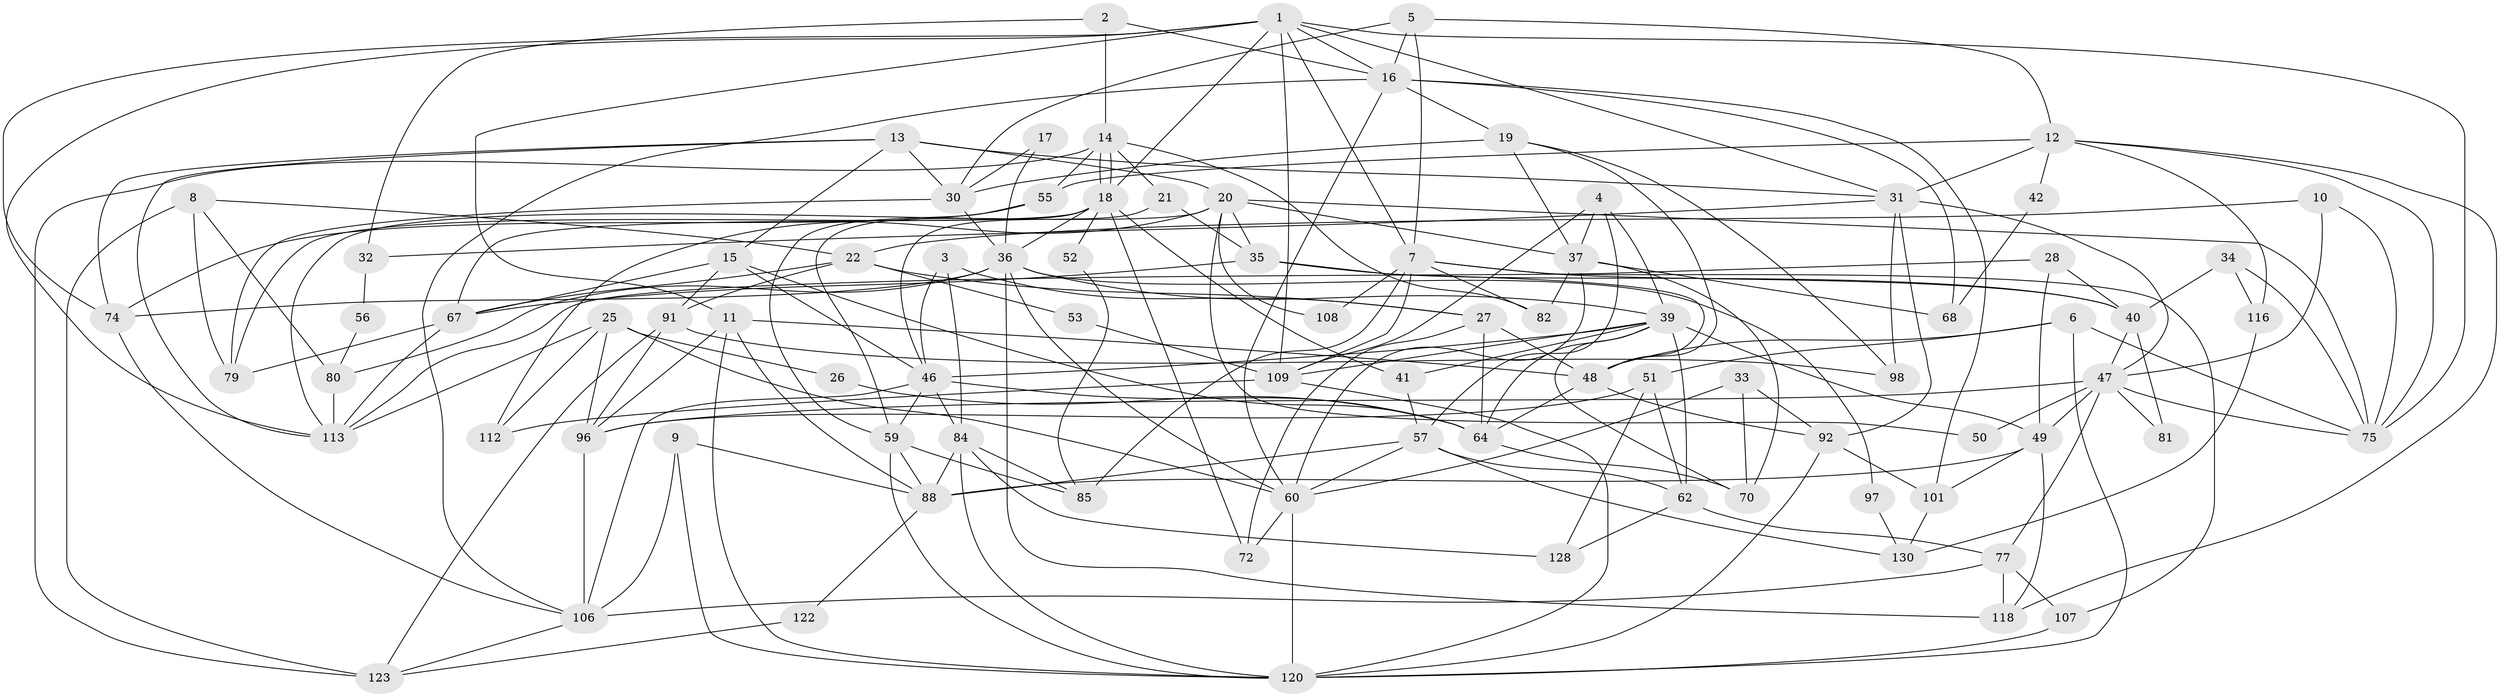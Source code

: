 // Generated by graph-tools (version 1.1) at 2025/52/02/27/25 19:52:02]
// undirected, 86 vertices, 210 edges
graph export_dot {
graph [start="1"]
  node [color=gray90,style=filled];
  1 [super="+58"];
  2;
  3;
  4 [super="+117"];
  5 [super="+61"];
  6;
  7 [super="+104"];
  8 [super="+24"];
  9;
  10;
  11 [super="+23"];
  12 [super="+45"];
  13 [super="+69"];
  14 [super="+102"];
  15 [super="+29"];
  16 [super="+115"];
  17;
  18 [super="+110"];
  19 [super="+73"];
  20 [super="+44"];
  21 [super="+38"];
  22 [super="+125"];
  25 [super="+66"];
  26;
  27 [super="+93"];
  28;
  30 [super="+65"];
  31 [super="+76"];
  32;
  33;
  34;
  35;
  36 [super="+94"];
  37 [super="+54"];
  39 [super="+78"];
  40 [super="+43"];
  41;
  42;
  46 [super="+105"];
  47 [super="+71"];
  48 [super="+100"];
  49 [super="+63"];
  50;
  51;
  52;
  53;
  55 [super="+87"];
  56;
  57 [super="+114"];
  59;
  60 [super="+89"];
  62 [super="+95"];
  64 [super="+99"];
  67 [super="+103"];
  68;
  70;
  72;
  74 [super="+83"];
  75 [super="+124"];
  77 [super="+86"];
  79;
  80;
  81;
  82;
  84 [super="+90"];
  85;
  88 [super="+129"];
  91;
  92;
  96 [super="+111"];
  97;
  98;
  101;
  106 [super="+126"];
  107;
  108;
  109 [super="+119"];
  112;
  113 [super="+127"];
  116;
  118;
  120 [super="+121"];
  122;
  123;
  128;
  130;
  1 -- 11;
  1 -- 75;
  1 -- 109;
  1 -- 113;
  1 -- 7;
  1 -- 16;
  1 -- 18;
  1 -- 74;
  1 -- 31;
  2 -- 14;
  2 -- 32;
  2 -- 16;
  3 -- 84;
  3 -- 46;
  3 -- 27;
  4 -- 57;
  4 -- 109;
  4 -- 37;
  4 -- 39;
  5 -- 7;
  5 -- 16;
  5 -- 12;
  5 -- 30;
  6 -- 120;
  6 -- 51;
  6 -- 75;
  6 -- 48;
  7 -- 107;
  7 -- 82;
  7 -- 108 [weight=2];
  7 -- 85;
  7 -- 109;
  7 -- 40;
  8 -- 123;
  8 -- 80;
  8 -- 22;
  8 -- 79;
  9 -- 120;
  9 -- 88;
  9 -- 106;
  10 -- 75;
  10 -- 22;
  10 -- 47;
  11 -- 88;
  11 -- 96;
  11 -- 48;
  11 -- 120;
  12 -- 42;
  12 -- 116;
  12 -- 75;
  12 -- 118;
  12 -- 31;
  12 -- 55;
  13 -- 31;
  13 -- 74;
  13 -- 30;
  13 -- 113;
  13 -- 20;
  13 -- 15;
  14 -- 82;
  14 -- 18;
  14 -- 18;
  14 -- 123;
  14 -- 21;
  14 -- 55;
  15 -- 67;
  15 -- 64;
  15 -- 91;
  15 -- 46;
  16 -- 101;
  16 -- 106;
  16 -- 19 [weight=2];
  16 -- 68;
  16 -- 60;
  17 -- 36;
  17 -- 30;
  18 -- 41;
  18 -- 67;
  18 -- 72;
  18 -- 79;
  18 -- 52;
  18 -- 59;
  18 -- 36;
  19 -- 30;
  19 -- 48;
  19 -- 98;
  19 -- 37;
  20 -- 50;
  20 -- 75 [weight=2];
  20 -- 112;
  20 -- 37;
  20 -- 108;
  20 -- 35;
  20 -- 113;
  21 -- 35;
  21 -- 46;
  22 -- 53;
  22 -- 67;
  22 -- 91;
  22 -- 27;
  25 -- 96;
  25 -- 113;
  25 -- 112;
  25 -- 26;
  25 -- 60;
  26 -- 64;
  27 -- 48;
  27 -- 64;
  27 -- 72;
  28 -- 49;
  28 -- 113;
  28 -- 40;
  30 -- 79;
  30 -- 36;
  31 -- 92;
  31 -- 98;
  31 -- 32;
  31 -- 47;
  32 -- 56;
  33 -- 92;
  33 -- 70;
  33 -- 60;
  34 -- 75;
  34 -- 116;
  34 -- 40;
  35 -- 48;
  35 -- 40;
  35 -- 67;
  36 -- 60;
  36 -- 74;
  36 -- 97;
  36 -- 80;
  36 -- 118;
  36 -- 39;
  37 -- 70;
  37 -- 68;
  37 -- 82;
  37 -- 60;
  39 -- 64;
  39 -- 46;
  39 -- 70;
  39 -- 109;
  39 -- 41;
  39 -- 62;
  39 -- 49;
  40 -- 47;
  40 -- 81;
  41 -- 57;
  42 -- 68;
  46 -- 84;
  46 -- 64;
  46 -- 59;
  46 -- 106;
  47 -- 75;
  47 -- 81;
  47 -- 77;
  47 -- 49;
  47 -- 50;
  47 -- 96;
  48 -- 64;
  48 -- 92;
  49 -- 88;
  49 -- 101;
  49 -- 118;
  51 -- 128;
  51 -- 96;
  51 -- 62;
  52 -- 85;
  53 -- 109;
  55 -- 59;
  55 -- 74;
  56 -- 80;
  57 -- 130;
  57 -- 62 [weight=2];
  57 -- 88;
  57 -- 60;
  59 -- 88;
  59 -- 85;
  59 -- 120;
  60 -- 72;
  60 -- 120;
  62 -- 77;
  62 -- 128;
  64 -- 70;
  67 -- 113;
  67 -- 79;
  74 -- 106;
  77 -- 106;
  77 -- 107;
  77 -- 118;
  80 -- 113;
  84 -- 120;
  84 -- 88;
  84 -- 128;
  84 -- 85;
  88 -- 122;
  91 -- 96;
  91 -- 98;
  91 -- 123;
  92 -- 101;
  92 -- 120;
  96 -- 106;
  97 -- 130;
  101 -- 130;
  106 -- 123;
  107 -- 120;
  109 -- 112;
  109 -- 120;
  116 -- 130;
  122 -- 123;
}
